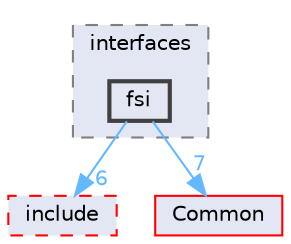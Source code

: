digraph "SU2_CFD/src/interfaces/fsi"
{
 // LATEX_PDF_SIZE
  bgcolor="transparent";
  edge [fontname=Helvetica,fontsize=10,labelfontname=Helvetica,labelfontsize=10];
  node [fontname=Helvetica,fontsize=10,shape=box,height=0.2,width=0.4];
  compound=true
  subgraph clusterdir_bc6ca47179aa66d6c6c3669f11c83c84 {
    graph [ bgcolor="#e3e7f4", pencolor="grey50", label="interfaces", fontname=Helvetica,fontsize=10 style="filled,dashed", URL="dir_bc6ca47179aa66d6c6c3669f11c83c84.html",tooltip=""]
  dir_2fe594c194a8fcee3db878cb3a55d3ed [label="fsi", fillcolor="#e3e7f4", color="grey25", style="filled,bold", URL="dir_2fe594c194a8fcee3db878cb3a55d3ed.html",tooltip=""];
  }
  dir_3b735dd5547717c34264cbbbba892a8a [label="include", fillcolor="#e3e7f4", color="red", style="filled,dashed", URL="dir_3b735dd5547717c34264cbbbba892a8a.html",tooltip=""];
  dir_4ab6b4cc6a7edbff49100e9123df213f [label="Common", fillcolor="#e3e7f4", color="red", style="filled", URL="dir_4ab6b4cc6a7edbff49100e9123df213f.html",tooltip=""];
  dir_2fe594c194a8fcee3db878cb3a55d3ed->dir_3b735dd5547717c34264cbbbba892a8a [headlabel="6", labeldistance=1.5 headhref="dir_000040_000047.html" href="dir_000040_000047.html" color="steelblue1" fontcolor="steelblue1"];
  dir_2fe594c194a8fcee3db878cb3a55d3ed->dir_4ab6b4cc6a7edbff49100e9123df213f [headlabel="7", labeldistance=1.5 headhref="dir_000040_000008.html" href="dir_000040_000008.html" color="steelblue1" fontcolor="steelblue1"];
}
